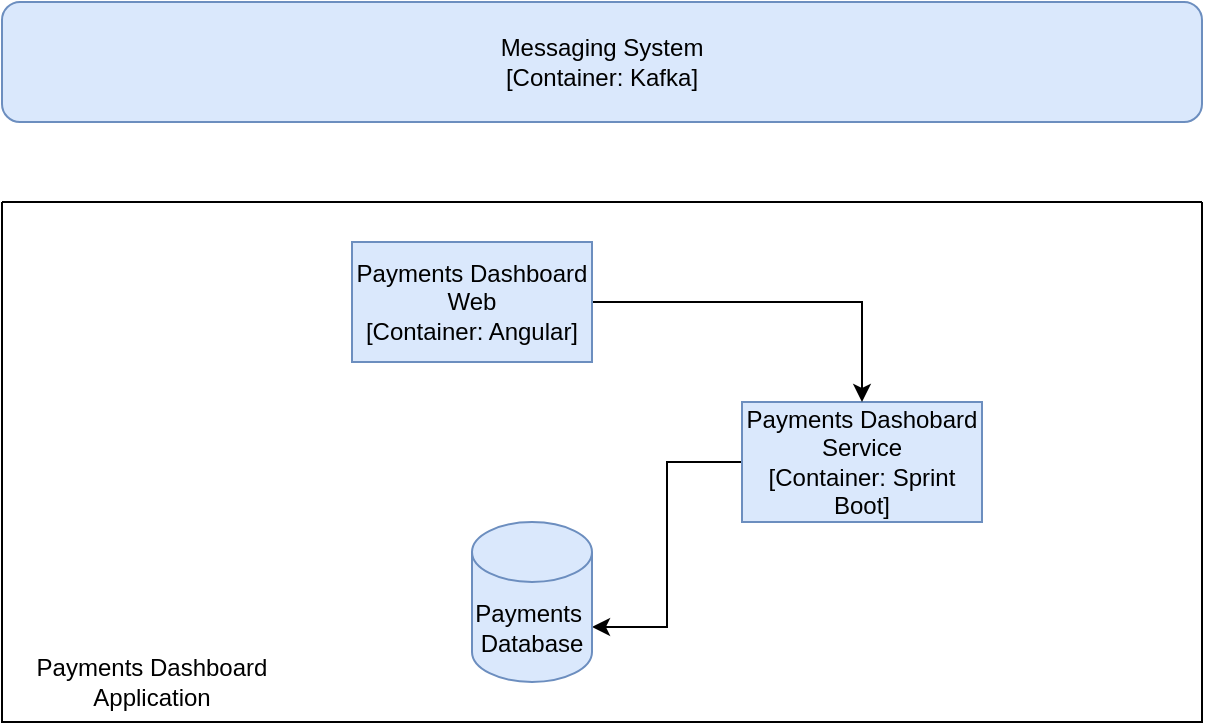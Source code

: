 <mxfile version="14.8.2" type="github">
  <diagram id="Bx64JOV9-RdEquzqMTeV" name="Page-1">
    <mxGraphModel dx="782" dy="436" grid="1" gridSize="10" guides="1" tooltips="1" connect="1" arrows="1" fold="1" page="1" pageScale="1" pageWidth="850" pageHeight="1100" math="0" shadow="0">
      <root>
        <mxCell id="0" />
        <mxCell id="1" parent="0" />
        <mxCell id="HkrRJqIbS6xRMX9JK_8d-1" value="" style="swimlane;startSize=0;" vertex="1" parent="1">
          <mxGeometry x="160" y="130" width="600" height="260" as="geometry" />
        </mxCell>
        <mxCell id="HkrRJqIbS6xRMX9JK_8d-7" style="edgeStyle=orthogonalEdgeStyle;rounded=0;orthogonalLoop=1;jettySize=auto;html=1;entryX=1;entryY=0;entryDx=0;entryDy=52.5;entryPerimeter=0;" edge="1" parent="HkrRJqIbS6xRMX9JK_8d-1" source="HkrRJqIbS6xRMX9JK_8d-2" target="HkrRJqIbS6xRMX9JK_8d-5">
          <mxGeometry relative="1" as="geometry" />
        </mxCell>
        <mxCell id="HkrRJqIbS6xRMX9JK_8d-2" value="Payments Dashobard Service&lt;br&gt;[Container: Sprint Boot]" style="rounded=0;whiteSpace=wrap;html=1;fillColor=#dae8fc;strokeColor=#6c8ebf;" vertex="1" parent="HkrRJqIbS6xRMX9JK_8d-1">
          <mxGeometry x="370" y="100" width="120" height="60" as="geometry" />
        </mxCell>
        <mxCell id="HkrRJqIbS6xRMX9JK_8d-5" value="&lt;span&gt;Payments&amp;nbsp; Database&lt;/span&gt;" style="shape=cylinder3;whiteSpace=wrap;html=1;boundedLbl=1;backgroundOutline=1;size=15;fillColor=#dae8fc;strokeColor=#6c8ebf;" vertex="1" parent="HkrRJqIbS6xRMX9JK_8d-1">
          <mxGeometry x="235" y="160" width="60" height="80" as="geometry" />
        </mxCell>
        <mxCell id="HkrRJqIbS6xRMX9JK_8d-6" style="edgeStyle=orthogonalEdgeStyle;rounded=0;orthogonalLoop=1;jettySize=auto;html=1;entryX=0.5;entryY=0;entryDx=0;entryDy=0;" edge="1" parent="HkrRJqIbS6xRMX9JK_8d-1" source="HkrRJqIbS6xRMX9JK_8d-3" target="HkrRJqIbS6xRMX9JK_8d-2">
          <mxGeometry relative="1" as="geometry" />
        </mxCell>
        <mxCell id="HkrRJqIbS6xRMX9JK_8d-3" value="Payments Dashboard Web&lt;br&gt;[Container: Angular]" style="rounded=0;whiteSpace=wrap;html=1;fillColor=#dae8fc;strokeColor=#6c8ebf;" vertex="1" parent="HkrRJqIbS6xRMX9JK_8d-1">
          <mxGeometry x="175" y="20" width="120" height="60" as="geometry" />
        </mxCell>
        <mxCell id="HkrRJqIbS6xRMX9JK_8d-8" value="Payments Dashboard Application" style="text;html=1;strokeColor=none;fillColor=none;align=center;verticalAlign=middle;whiteSpace=wrap;rounded=0;" vertex="1" parent="HkrRJqIbS6xRMX9JK_8d-1">
          <mxGeometry x="10" y="230" width="130" height="20" as="geometry" />
        </mxCell>
        <mxCell id="HkrRJqIbS6xRMX9JK_8d-9" value="Messaging System&lt;br&gt;[Container: Kafka]" style="rounded=1;whiteSpace=wrap;html=1;fillColor=#dae8fc;strokeColor=#6c8ebf;" vertex="1" parent="1">
          <mxGeometry x="160" y="30" width="600" height="60" as="geometry" />
        </mxCell>
      </root>
    </mxGraphModel>
  </diagram>
</mxfile>
